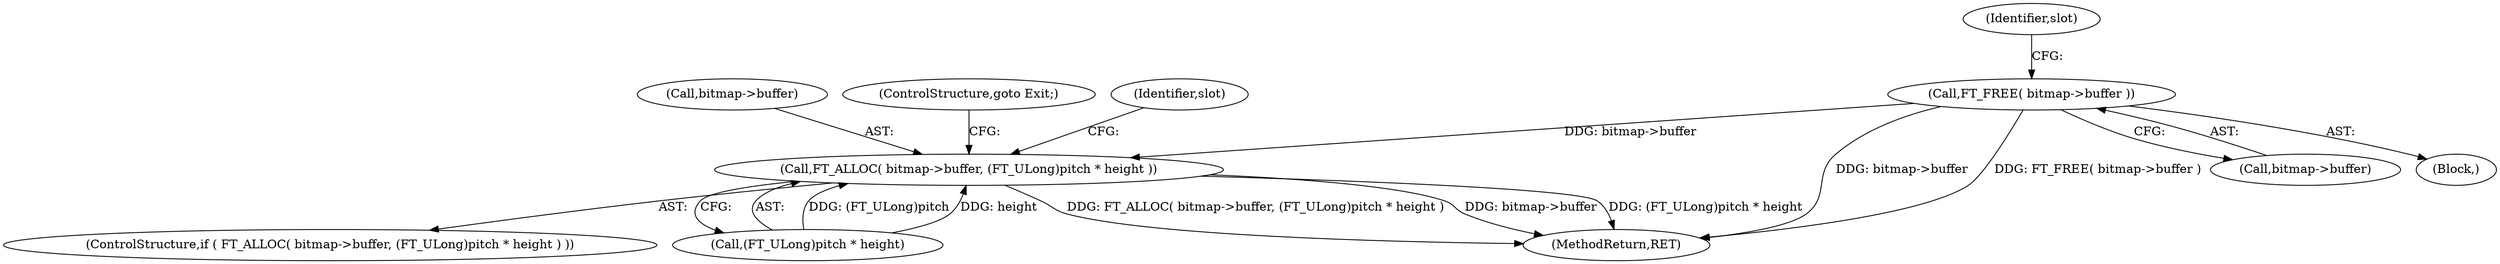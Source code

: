 digraph "0_savannah_6305b869d86ff415a33576df6d43729673c66eee_0@pointer" {
"1000279" [label="(Call,FT_FREE( bitmap->buffer ))"];
"1000452" [label="(Call,FT_ALLOC( bitmap->buffer, (FT_ULong)pitch * height ))"];
"1000456" [label="(Call,(FT_ULong)pitch * height)"];
"1000286" [label="(Identifier,slot)"];
"1000451" [label="(ControlStructure,if ( FT_ALLOC( bitmap->buffer, (FT_ULong)pitch * height ) ))"];
"1000453" [label="(Call,bitmap->buffer)"];
"1000452" [label="(Call,FT_ALLOC( bitmap->buffer, (FT_ULong)pitch * height ))"];
"1000279" [label="(Call,FT_FREE( bitmap->buffer ))"];
"1000653" [label="(MethodReturn,RET)"];
"1000461" [label="(ControlStructure,goto Exit;)"];
"1000465" [label="(Identifier,slot)"];
"1000280" [label="(Call,bitmap->buffer)"];
"1000278" [label="(Block,)"];
"1000279" -> "1000278"  [label="AST: "];
"1000279" -> "1000280"  [label="CFG: "];
"1000280" -> "1000279"  [label="AST: "];
"1000286" -> "1000279"  [label="CFG: "];
"1000279" -> "1000653"  [label="DDG: bitmap->buffer"];
"1000279" -> "1000653"  [label="DDG: FT_FREE( bitmap->buffer )"];
"1000279" -> "1000452"  [label="DDG: bitmap->buffer"];
"1000452" -> "1000451"  [label="AST: "];
"1000452" -> "1000456"  [label="CFG: "];
"1000453" -> "1000452"  [label="AST: "];
"1000456" -> "1000452"  [label="AST: "];
"1000461" -> "1000452"  [label="CFG: "];
"1000465" -> "1000452"  [label="CFG: "];
"1000452" -> "1000653"  [label="DDG: FT_ALLOC( bitmap->buffer, (FT_ULong)pitch * height )"];
"1000452" -> "1000653"  [label="DDG: bitmap->buffer"];
"1000452" -> "1000653"  [label="DDG: (FT_ULong)pitch * height"];
"1000456" -> "1000452"  [label="DDG: (FT_ULong)pitch"];
"1000456" -> "1000452"  [label="DDG: height"];
}
